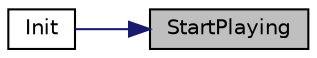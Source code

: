 digraph "StartPlaying"
{
 // INTERACTIVE_SVG=YES
 // LATEX_PDF_SIZE
  edge [fontname="Helvetica",fontsize="10",labelfontname="Helvetica",labelfontsize="10"];
  node [fontname="Helvetica",fontsize="10",shape=record];
  rankdir="RL";
  Node1 [label="StartPlaying",height=0.2,width=0.4,color="black", fillcolor="grey75", style="filled", fontcolor="black",tooltip="This function sets the location for the ghost hand recording and starts playing it"];
  Node1 -> Node2 [dir="back",color="midnightblue",fontsize="10",style="solid",fontname="Helvetica"];
  Node2 [label="Init",height=0.2,width=0.4,color="black", fillcolor="white", style="filled",URL="$class_mirage_x_r_1_1_ghost_hand_player.html#a44ae7d2fe6b2eaf06090bf60cd450de8",tooltip="All the prefabs has to implement an initialization method."];
}
